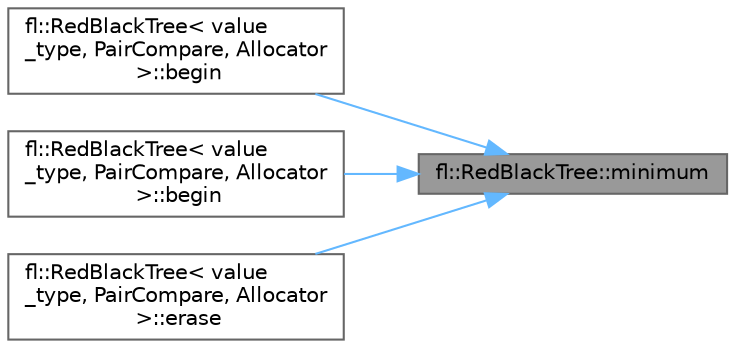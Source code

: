 digraph "fl::RedBlackTree::minimum"
{
 // INTERACTIVE_SVG=YES
 // LATEX_PDF_SIZE
  bgcolor="transparent";
  edge [fontname=Helvetica,fontsize=10,labelfontname=Helvetica,labelfontsize=10];
  node [fontname=Helvetica,fontsize=10,shape=box,height=0.2,width=0.4];
  rankdir="RL";
  Node1 [id="Node000001",label="fl::RedBlackTree::minimum",height=0.2,width=0.4,color="gray40", fillcolor="grey60", style="filled", fontcolor="black",tooltip=" "];
  Node1 -> Node2 [id="edge1_Node000001_Node000002",dir="back",color="steelblue1",style="solid",tooltip=" "];
  Node2 [id="Node000002",label="fl::RedBlackTree\< value\l_type, PairCompare, Allocator\l \>::begin",height=0.2,width=0.4,color="grey40", fillcolor="white", style="filled",URL="$dd/d28/classfl_1_1_red_black_tree_a4928644527226c38f1eb69fba8eee70d.html#a4928644527226c38f1eb69fba8eee70d",tooltip=" "];
  Node1 -> Node3 [id="edge2_Node000001_Node000003",dir="back",color="steelblue1",style="solid",tooltip=" "];
  Node3 [id="Node000003",label="fl::RedBlackTree\< value\l_type, PairCompare, Allocator\l \>::begin",height=0.2,width=0.4,color="grey40", fillcolor="white", style="filled",URL="$dd/d28/classfl_1_1_red_black_tree_a73bbe30f23efcc9195825651976cde6a.html#a73bbe30f23efcc9195825651976cde6a",tooltip=" "];
  Node1 -> Node4 [id="edge3_Node000001_Node000004",dir="back",color="steelblue1",style="solid",tooltip=" "];
  Node4 [id="Node000004",label="fl::RedBlackTree\< value\l_type, PairCompare, Allocator\l \>::erase",height=0.2,width=0.4,color="grey40", fillcolor="white", style="filled",URL="$dd/d28/classfl_1_1_red_black_tree_a461a20ec1843d197ac781b9379f58837.html#a461a20ec1843d197ac781b9379f58837",tooltip=" "];
}
